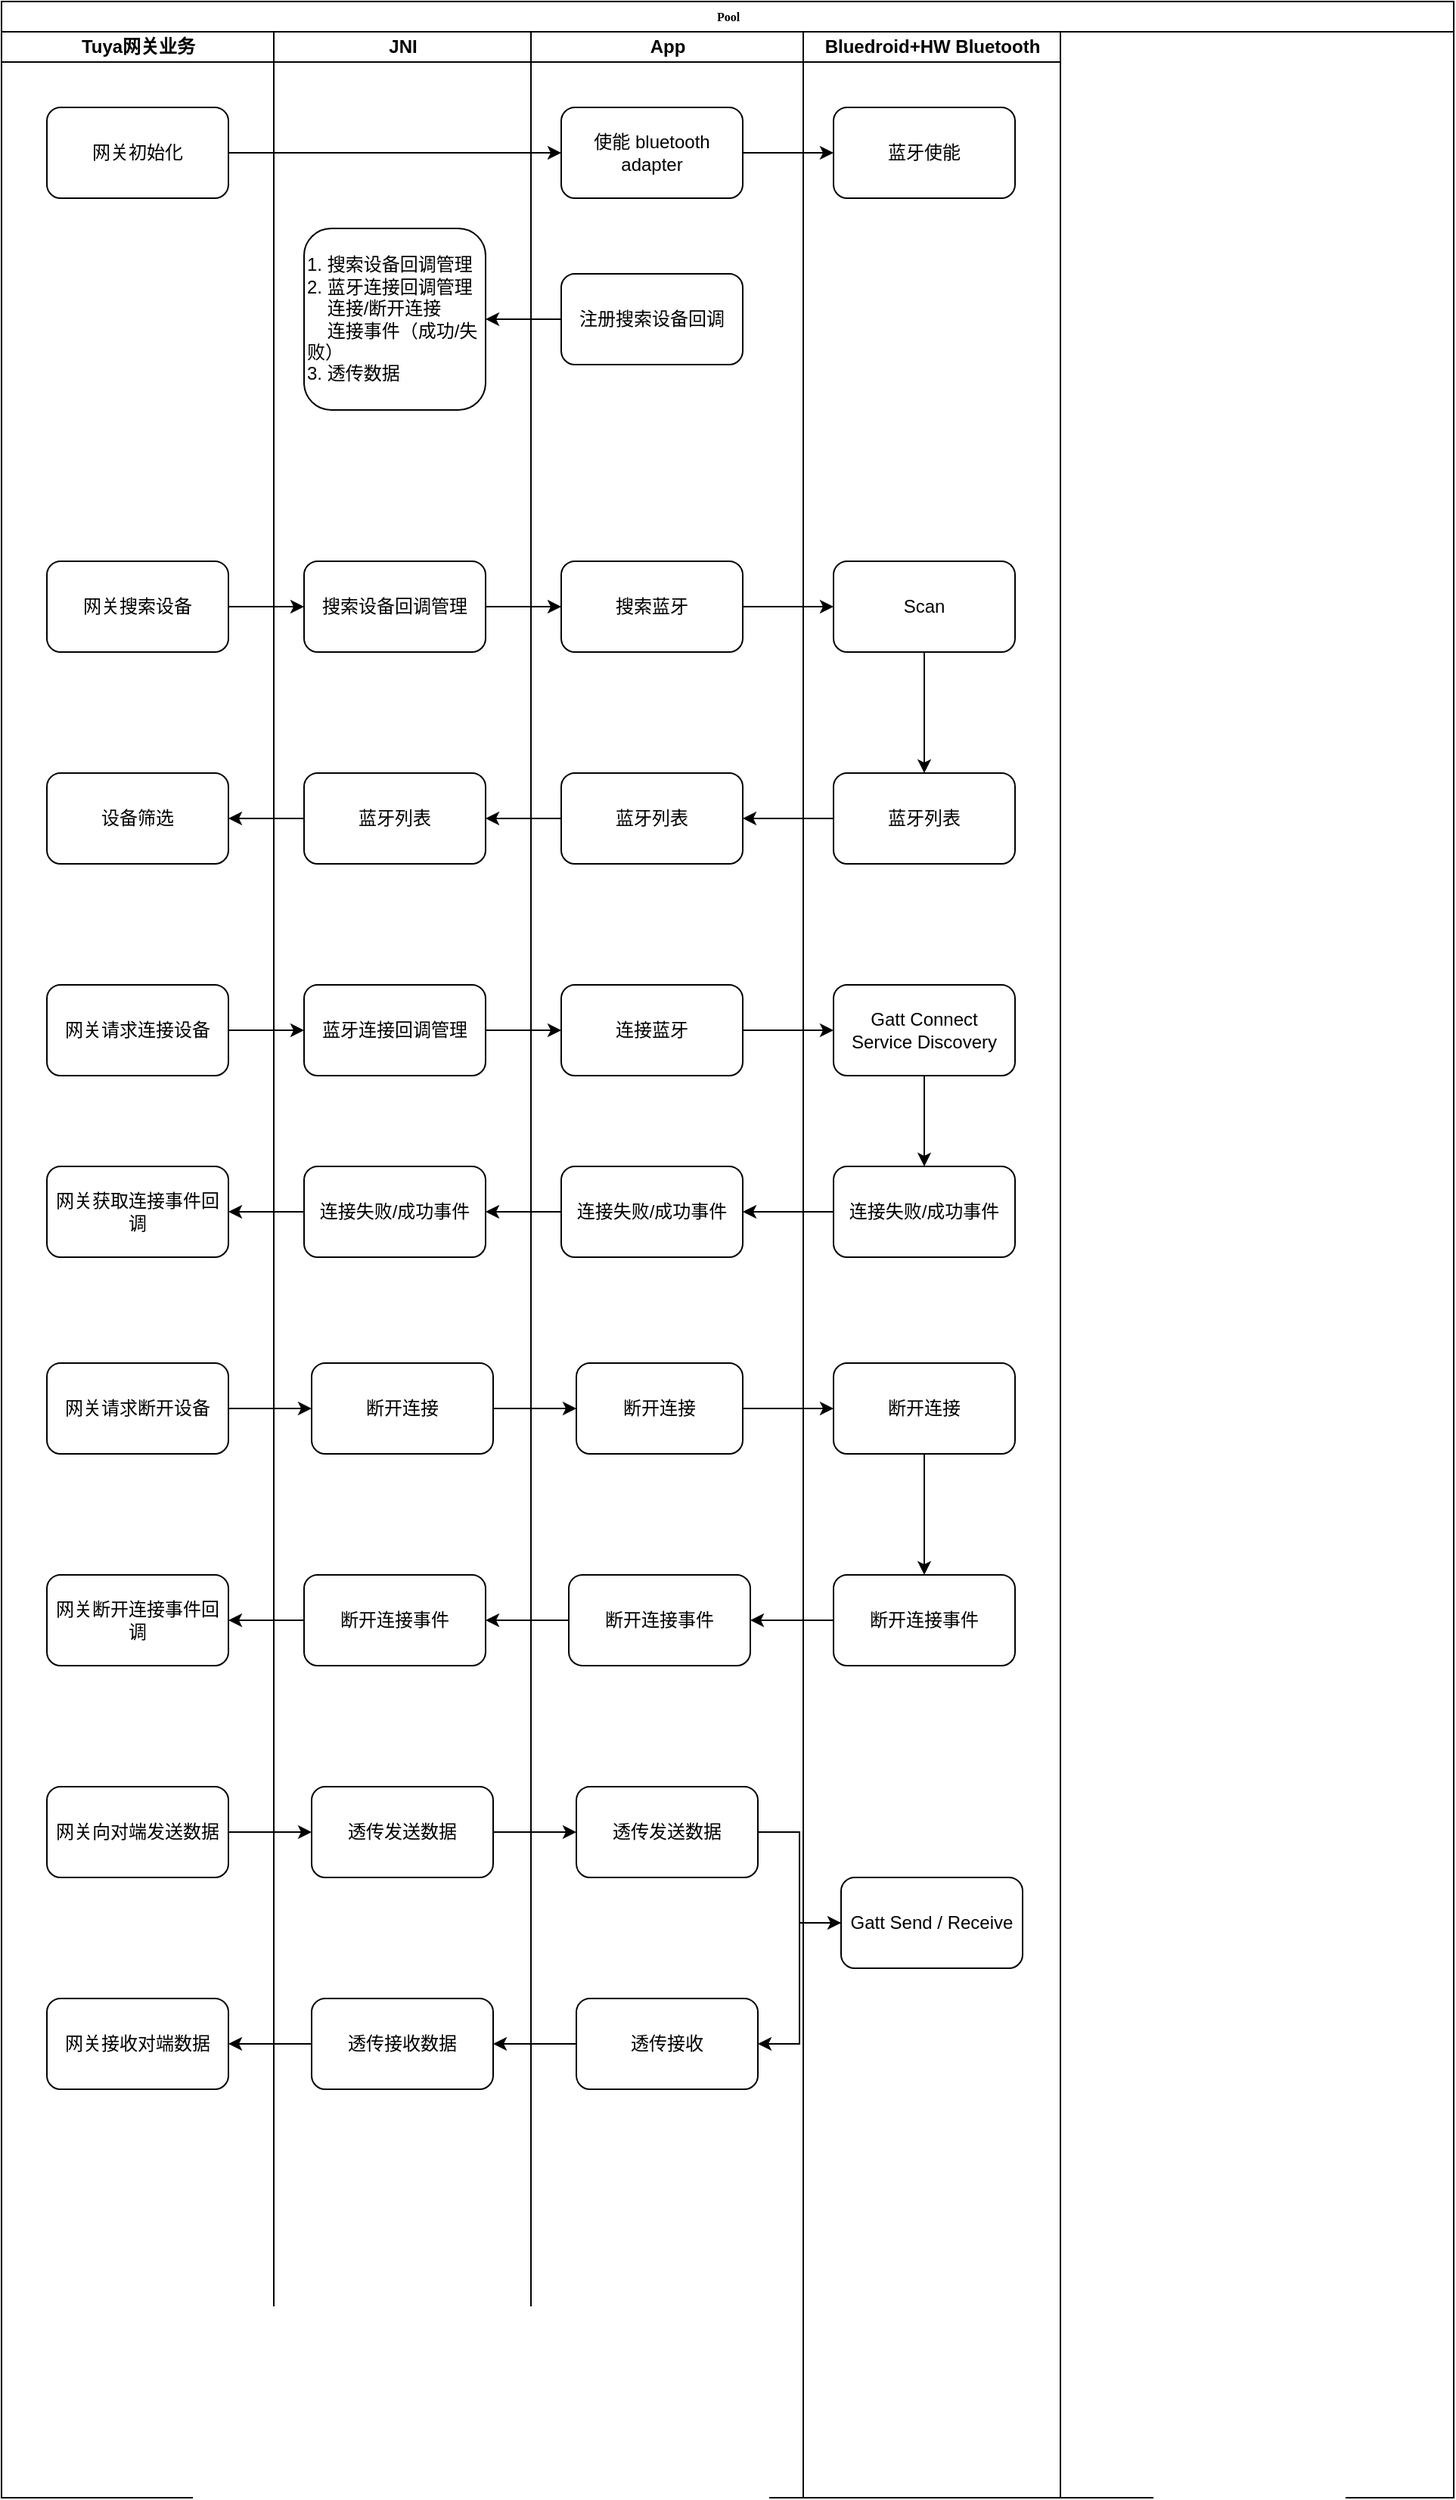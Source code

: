 <mxfile version="14.2.9" type="github">
  <diagram name="Page-1" id="74e2e168-ea6b-b213-b513-2b3c1d86103e">
    <mxGraphModel dx="1060" dy="733" grid="1" gridSize="10" guides="1" tooltips="1" connect="1" arrows="1" fold="1" page="1" pageScale="2" pageWidth="1100" pageHeight="850" background="#ffffff" math="0" shadow="0">
      <root>
        <mxCell id="0" />
        <mxCell id="1" parent="0" />
        <mxCell id="77e6c97f196da883-1" value="Pool" style="swimlane;html=1;childLayout=stackLayout;startSize=20;rounded=0;shadow=0;labelBackgroundColor=none;strokeWidth=1;fontFamily=Verdana;fontSize=8;align=center;" parent="1" vertex="1">
          <mxGeometry x="70" y="40" width="960" height="1650" as="geometry" />
        </mxCell>
        <mxCell id="77e6c97f196da883-2" value="Tuya网关业务" style="swimlane;html=1;startSize=20;" parent="77e6c97f196da883-1" vertex="1">
          <mxGeometry y="20" width="180" height="1630" as="geometry" />
        </mxCell>
        <mxCell id="au1W2-LvARbzi0Hy6lRk-4" value="网关初始化" style="rounded=1;whiteSpace=wrap;html=1;" vertex="1" parent="77e6c97f196da883-2">
          <mxGeometry x="30" y="50" width="120" height="60" as="geometry" />
        </mxCell>
        <mxCell id="au1W2-LvARbzi0Hy6lRk-7" value="网关搜索设备" style="rounded=1;whiteSpace=wrap;html=1;" vertex="1" parent="77e6c97f196da883-2">
          <mxGeometry x="30" y="350" width="120" height="60" as="geometry" />
        </mxCell>
        <mxCell id="au1W2-LvARbzi0Hy6lRk-31" value="设备筛选" style="whiteSpace=wrap;html=1;rounded=1;" vertex="1" parent="77e6c97f196da883-2">
          <mxGeometry x="30" y="490" width="120" height="60" as="geometry" />
        </mxCell>
        <mxCell id="au1W2-LvARbzi0Hy6lRk-60" value="网关获取连接事件回调" style="whiteSpace=wrap;html=1;rounded=1;" vertex="1" parent="77e6c97f196da883-2">
          <mxGeometry x="30" y="750" width="120" height="60" as="geometry" />
        </mxCell>
        <mxCell id="au1W2-LvARbzi0Hy6lRk-62" value="网关请求断开设备" style="whiteSpace=wrap;html=1;rounded=1;" vertex="1" parent="77e6c97f196da883-2">
          <mxGeometry x="30" y="880" width="120" height="60" as="geometry" />
        </mxCell>
        <mxCell id="au1W2-LvARbzi0Hy6lRk-83" value="网关断开连接事件回调" style="whiteSpace=wrap;html=1;rounded=1;" vertex="1" parent="77e6c97f196da883-2">
          <mxGeometry x="30" y="1020" width="120" height="60" as="geometry" />
        </mxCell>
        <mxCell id="au1W2-LvARbzi0Hy6lRk-99" value="网关接收对端数据" style="whiteSpace=wrap;html=1;rounded=1;" vertex="1" parent="77e6c97f196da883-2">
          <mxGeometry x="30" y="1300" width="120" height="60" as="geometry" />
        </mxCell>
        <mxCell id="77e6c97f196da883-4" value="JNI" style="swimlane;html=1;startSize=20;" parent="77e6c97f196da883-1" vertex="1">
          <mxGeometry x="180" y="20" width="170" height="1630" as="geometry" />
        </mxCell>
        <mxCell id="au1W2-LvARbzi0Hy6lRk-8" value="1. 搜索设备回调管理&lt;br&gt;2. 蓝牙连接回调管理&lt;br&gt;&amp;nbsp; &amp;nbsp; 连接/断开连接&lt;br&gt;&amp;nbsp; &amp;nbsp;&amp;nbsp;&lt;span style=&quot;text-align: center&quot;&gt;连接事件（成功/失败）&lt;br&gt;3. 透传数据&lt;br&gt;&lt;/span&gt;" style="rounded=1;whiteSpace=wrap;html=1;align=left;" vertex="1" parent="77e6c97f196da883-4">
          <mxGeometry x="20" y="130" width="120" height="120" as="geometry" />
        </mxCell>
        <mxCell id="au1W2-LvARbzi0Hy6lRk-11" value="搜索设备回调管理" style="rounded=1;whiteSpace=wrap;html=1;" vertex="1" parent="77e6c97f196da883-4">
          <mxGeometry x="20" y="350" width="120" height="60" as="geometry" />
        </mxCell>
        <mxCell id="au1W2-LvARbzi0Hy6lRk-29" value="蓝牙列表" style="whiteSpace=wrap;html=1;rounded=1;" vertex="1" parent="77e6c97f196da883-4">
          <mxGeometry x="20" y="490" width="120" height="60" as="geometry" />
        </mxCell>
        <mxCell id="au1W2-LvARbzi0Hy6lRk-48" value="蓝牙连接回调管理" style="whiteSpace=wrap;html=1;rounded=1;" vertex="1" parent="77e6c97f196da883-4">
          <mxGeometry x="20" y="630" width="120" height="60" as="geometry" />
        </mxCell>
        <mxCell id="au1W2-LvARbzi0Hy6lRk-58" value="连接失败/成功事件" style="whiteSpace=wrap;html=1;rounded=1;" vertex="1" parent="77e6c97f196da883-4">
          <mxGeometry x="20" y="750" width="120" height="60" as="geometry" />
        </mxCell>
        <mxCell id="au1W2-LvARbzi0Hy6lRk-71" value="断开连接" style="whiteSpace=wrap;html=1;rounded=1;" vertex="1" parent="77e6c97f196da883-4">
          <mxGeometry x="25" y="880" width="120" height="60" as="geometry" />
        </mxCell>
        <mxCell id="au1W2-LvARbzi0Hy6lRk-81" value="断开连接事件" style="whiteSpace=wrap;html=1;rounded=1;" vertex="1" parent="77e6c97f196da883-4">
          <mxGeometry x="20" y="1020" width="120" height="60" as="geometry" />
        </mxCell>
        <mxCell id="au1W2-LvARbzi0Hy6lRk-88" value="透传发送数据" style="whiteSpace=wrap;html=1;rounded=1;" vertex="1" parent="77e6c97f196da883-4">
          <mxGeometry x="25" y="1160" width="120" height="60" as="geometry" />
        </mxCell>
        <mxCell id="au1W2-LvARbzi0Hy6lRk-97" value="透传接收数据" style="whiteSpace=wrap;html=1;rounded=1;" vertex="1" parent="77e6c97f196da883-4">
          <mxGeometry x="25" y="1300" width="120" height="60" as="geometry" />
        </mxCell>
        <mxCell id="77e6c97f196da883-7" value="App" style="swimlane;html=1;startSize=20;" parent="77e6c97f196da883-1" vertex="1">
          <mxGeometry x="350" y="20" width="180" height="1630" as="geometry" />
        </mxCell>
        <mxCell id="au1W2-LvARbzi0Hy6lRk-5" value="使能 bluetooth adapter" style="rounded=1;whiteSpace=wrap;html=1;" vertex="1" parent="77e6c97f196da883-7">
          <mxGeometry x="20" y="50" width="120" height="60" as="geometry" />
        </mxCell>
        <mxCell id="au1W2-LvARbzi0Hy6lRk-9" value="注册搜索设备回调" style="rounded=1;whiteSpace=wrap;html=1;" vertex="1" parent="77e6c97f196da883-7">
          <mxGeometry x="20" y="160" width="120" height="60" as="geometry" />
        </mxCell>
        <mxCell id="au1W2-LvARbzi0Hy6lRk-18" value="搜索蓝牙" style="rounded=1;whiteSpace=wrap;html=1;" vertex="1" parent="77e6c97f196da883-7">
          <mxGeometry x="20" y="350" width="120" height="60" as="geometry" />
        </mxCell>
        <mxCell id="au1W2-LvARbzi0Hy6lRk-27" value="蓝牙列表" style="whiteSpace=wrap;html=1;rounded=1;" vertex="1" parent="77e6c97f196da883-7">
          <mxGeometry x="20" y="490" width="120" height="60" as="geometry" />
        </mxCell>
        <mxCell id="au1W2-LvARbzi0Hy6lRk-50" value="连接蓝牙" style="whiteSpace=wrap;html=1;rounded=1;" vertex="1" parent="77e6c97f196da883-7">
          <mxGeometry x="20" y="630" width="120" height="60" as="geometry" />
        </mxCell>
        <mxCell id="au1W2-LvARbzi0Hy6lRk-56" value="连接失败/成功事件" style="whiteSpace=wrap;html=1;rounded=1;" vertex="1" parent="77e6c97f196da883-7">
          <mxGeometry x="20" y="750" width="120" height="60" as="geometry" />
        </mxCell>
        <mxCell id="au1W2-LvARbzi0Hy6lRk-73" value="断开连接" style="whiteSpace=wrap;html=1;rounded=1;" vertex="1" parent="77e6c97f196da883-7">
          <mxGeometry x="30" y="880" width="110" height="60" as="geometry" />
        </mxCell>
        <mxCell id="au1W2-LvARbzi0Hy6lRk-79" value="断开连接事件" style="whiteSpace=wrap;html=1;rounded=1;" vertex="1" parent="77e6c97f196da883-7">
          <mxGeometry x="25" y="1020" width="120" height="60" as="geometry" />
        </mxCell>
        <mxCell id="au1W2-LvARbzi0Hy6lRk-90" value="透传发送数据" style="whiteSpace=wrap;html=1;rounded=1;" vertex="1" parent="77e6c97f196da883-7">
          <mxGeometry x="30" y="1160" width="120" height="60" as="geometry" />
        </mxCell>
        <mxCell id="au1W2-LvARbzi0Hy6lRk-2" value="Bluedroid+HW Bluetooth" style="swimlane;html=1;startSize=20;" vertex="1" parent="77e6c97f196da883-1">
          <mxGeometry x="530" y="20" width="170" height="1630" as="geometry">
            <mxRectangle x="500" y="20" width="30" height="730" as="alternateBounds" />
          </mxGeometry>
        </mxCell>
        <mxCell id="au1W2-LvARbzi0Hy6lRk-16" value="蓝牙使能" style="rounded=1;whiteSpace=wrap;html=1;" vertex="1" parent="au1W2-LvARbzi0Hy6lRk-2">
          <mxGeometry x="20" y="50" width="120" height="60" as="geometry" />
        </mxCell>
        <mxCell id="au1W2-LvARbzi0Hy6lRk-19" value="Scan" style="rounded=1;whiteSpace=wrap;html=1;" vertex="1" parent="au1W2-LvARbzi0Hy6lRk-2">
          <mxGeometry x="20" y="350" width="120" height="60" as="geometry" />
        </mxCell>
        <mxCell id="au1W2-LvARbzi0Hy6lRk-25" value="蓝牙列表" style="whiteSpace=wrap;html=1;rounded=1;" vertex="1" parent="au1W2-LvARbzi0Hy6lRk-2">
          <mxGeometry x="20" y="490" width="120" height="60" as="geometry" />
        </mxCell>
        <mxCell id="au1W2-LvARbzi0Hy6lRk-26" value="" style="edgeStyle=orthogonalEdgeStyle;rounded=0;orthogonalLoop=1;jettySize=auto;html=1;" edge="1" parent="au1W2-LvARbzi0Hy6lRk-2" source="au1W2-LvARbzi0Hy6lRk-19" target="au1W2-LvARbzi0Hy6lRk-25">
          <mxGeometry relative="1" as="geometry" />
        </mxCell>
        <mxCell id="au1W2-LvARbzi0Hy6lRk-52" value="Gatt Connect&lt;br&gt;Service Discovery" style="whiteSpace=wrap;html=1;rounded=1;" vertex="1" parent="au1W2-LvARbzi0Hy6lRk-2">
          <mxGeometry x="20" y="630" width="120" height="60" as="geometry" />
        </mxCell>
        <mxCell id="au1W2-LvARbzi0Hy6lRk-54" value="连接失败/成功事件" style="whiteSpace=wrap;html=1;rounded=1;" vertex="1" parent="au1W2-LvARbzi0Hy6lRk-2">
          <mxGeometry x="20" y="750" width="120" height="60" as="geometry" />
        </mxCell>
        <mxCell id="au1W2-LvARbzi0Hy6lRk-55" value="" style="edgeStyle=orthogonalEdgeStyle;rounded=0;orthogonalLoop=1;jettySize=auto;html=1;" edge="1" parent="au1W2-LvARbzi0Hy6lRk-2" source="au1W2-LvARbzi0Hy6lRk-52" target="au1W2-LvARbzi0Hy6lRk-54">
          <mxGeometry relative="1" as="geometry" />
        </mxCell>
        <mxCell id="au1W2-LvARbzi0Hy6lRk-75" value="断开连接" style="whiteSpace=wrap;html=1;rounded=1;" vertex="1" parent="au1W2-LvARbzi0Hy6lRk-2">
          <mxGeometry x="20" y="880" width="120" height="60" as="geometry" />
        </mxCell>
        <mxCell id="au1W2-LvARbzi0Hy6lRk-92" value="Gatt Send / Receive" style="whiteSpace=wrap;html=1;rounded=1;" vertex="1" parent="au1W2-LvARbzi0Hy6lRk-2">
          <mxGeometry x="25" y="1220" width="120" height="60" as="geometry" />
        </mxCell>
        <mxCell id="au1W2-LvARbzi0Hy6lRk-6" value="" style="endArrow=classic;html=1;exitX=1;exitY=0.5;exitDx=0;exitDy=0;" edge="1" parent="77e6c97f196da883-1" source="au1W2-LvARbzi0Hy6lRk-4" target="au1W2-LvARbzi0Hy6lRk-5">
          <mxGeometry width="50" height="50" relative="1" as="geometry">
            <mxPoint x="280" y="180" as="sourcePoint" />
            <mxPoint x="200" y="110" as="targetPoint" />
          </mxGeometry>
        </mxCell>
        <mxCell id="au1W2-LvARbzi0Hy6lRk-10" value="" style="endArrow=classic;html=1;exitX=0;exitY=0.5;exitDx=0;exitDy=0;entryX=1;entryY=0.5;entryDx=0;entryDy=0;" edge="1" parent="77e6c97f196da883-1" source="au1W2-LvARbzi0Hy6lRk-9" target="au1W2-LvARbzi0Hy6lRk-8">
          <mxGeometry width="50" height="50" relative="1" as="geometry">
            <mxPoint x="300" y="230" as="sourcePoint" />
            <mxPoint x="350" y="180" as="targetPoint" />
          </mxGeometry>
        </mxCell>
        <mxCell id="au1W2-LvARbzi0Hy6lRk-12" value="" style="endArrow=classic;html=1;exitX=1;exitY=0.5;exitDx=0;exitDy=0;entryX=0;entryY=0.5;entryDx=0;entryDy=0;" edge="1" parent="77e6c97f196da883-1" source="au1W2-LvARbzi0Hy6lRk-7" target="au1W2-LvARbzi0Hy6lRk-11">
          <mxGeometry width="50" height="50" relative="1" as="geometry">
            <mxPoint x="70" y="410" as="sourcePoint" />
            <mxPoint x="120" y="360" as="targetPoint" />
          </mxGeometry>
        </mxCell>
        <mxCell id="au1W2-LvARbzi0Hy6lRk-17" style="edgeStyle=orthogonalEdgeStyle;rounded=0;orthogonalLoop=1;jettySize=auto;html=1;exitX=1;exitY=0.5;exitDx=0;exitDy=0;entryX=0;entryY=0.5;entryDx=0;entryDy=0;" edge="1" parent="77e6c97f196da883-1" source="au1W2-LvARbzi0Hy6lRk-5" target="au1W2-LvARbzi0Hy6lRk-16">
          <mxGeometry relative="1" as="geometry" />
        </mxCell>
        <mxCell id="au1W2-LvARbzi0Hy6lRk-20" style="edgeStyle=orthogonalEdgeStyle;rounded=0;orthogonalLoop=1;jettySize=auto;html=1;exitX=1;exitY=0.5;exitDx=0;exitDy=0;" edge="1" parent="77e6c97f196da883-1" source="au1W2-LvARbzi0Hy6lRk-11" target="au1W2-LvARbzi0Hy6lRk-18">
          <mxGeometry relative="1" as="geometry" />
        </mxCell>
        <mxCell id="au1W2-LvARbzi0Hy6lRk-21" style="edgeStyle=orthogonalEdgeStyle;rounded=0;orthogonalLoop=1;jettySize=auto;html=1;exitX=1;exitY=0.5;exitDx=0;exitDy=0;entryX=0;entryY=0.5;entryDx=0;entryDy=0;" edge="1" parent="77e6c97f196da883-1" source="au1W2-LvARbzi0Hy6lRk-18" target="au1W2-LvARbzi0Hy6lRk-19">
          <mxGeometry relative="1" as="geometry" />
        </mxCell>
        <mxCell id="au1W2-LvARbzi0Hy6lRk-30" value="" style="edgeStyle=orthogonalEdgeStyle;rounded=0;orthogonalLoop=1;jettySize=auto;html=1;" edge="1" parent="77e6c97f196da883-1" source="au1W2-LvARbzi0Hy6lRk-27" target="au1W2-LvARbzi0Hy6lRk-29">
          <mxGeometry relative="1" as="geometry" />
        </mxCell>
        <mxCell id="au1W2-LvARbzi0Hy6lRk-32" value="" style="edgeStyle=orthogonalEdgeStyle;rounded=0;orthogonalLoop=1;jettySize=auto;html=1;" edge="1" parent="77e6c97f196da883-1" source="au1W2-LvARbzi0Hy6lRk-29" target="au1W2-LvARbzi0Hy6lRk-31">
          <mxGeometry relative="1" as="geometry" />
        </mxCell>
        <mxCell id="au1W2-LvARbzi0Hy6lRk-51" value="" style="edgeStyle=orthogonalEdgeStyle;rounded=0;orthogonalLoop=1;jettySize=auto;html=1;" edge="1" parent="77e6c97f196da883-1" source="au1W2-LvARbzi0Hy6lRk-48" target="au1W2-LvARbzi0Hy6lRk-50">
          <mxGeometry relative="1" as="geometry" />
        </mxCell>
        <mxCell id="au1W2-LvARbzi0Hy6lRk-28" value="" style="edgeStyle=orthogonalEdgeStyle;rounded=0;orthogonalLoop=1;jettySize=auto;html=1;" edge="1" parent="77e6c97f196da883-1" source="au1W2-LvARbzi0Hy6lRk-25" target="au1W2-LvARbzi0Hy6lRk-27">
          <mxGeometry relative="1" as="geometry" />
        </mxCell>
        <mxCell id="au1W2-LvARbzi0Hy6lRk-53" value="" style="edgeStyle=orthogonalEdgeStyle;rounded=0;orthogonalLoop=1;jettySize=auto;html=1;" edge="1" parent="77e6c97f196da883-1" source="au1W2-LvARbzi0Hy6lRk-50" target="au1W2-LvARbzi0Hy6lRk-52">
          <mxGeometry relative="1" as="geometry" />
        </mxCell>
        <mxCell id="au1W2-LvARbzi0Hy6lRk-57" value="" style="edgeStyle=orthogonalEdgeStyle;rounded=0;orthogonalLoop=1;jettySize=auto;html=1;" edge="1" parent="77e6c97f196da883-1" source="au1W2-LvARbzi0Hy6lRk-54" target="au1W2-LvARbzi0Hy6lRk-56">
          <mxGeometry relative="1" as="geometry" />
        </mxCell>
        <mxCell id="au1W2-LvARbzi0Hy6lRk-59" value="" style="edgeStyle=orthogonalEdgeStyle;rounded=0;orthogonalLoop=1;jettySize=auto;html=1;" edge="1" parent="77e6c97f196da883-1" source="au1W2-LvARbzi0Hy6lRk-56" target="au1W2-LvARbzi0Hy6lRk-58">
          <mxGeometry relative="1" as="geometry" />
        </mxCell>
        <mxCell id="au1W2-LvARbzi0Hy6lRk-61" value="" style="edgeStyle=orthogonalEdgeStyle;rounded=0;orthogonalLoop=1;jettySize=auto;html=1;" edge="1" parent="77e6c97f196da883-1" source="au1W2-LvARbzi0Hy6lRk-58" target="au1W2-LvARbzi0Hy6lRk-60">
          <mxGeometry relative="1" as="geometry" />
        </mxCell>
        <mxCell id="au1W2-LvARbzi0Hy6lRk-72" value="" style="edgeStyle=orthogonalEdgeStyle;rounded=0;orthogonalLoop=1;jettySize=auto;html=1;" edge="1" parent="77e6c97f196da883-1" source="au1W2-LvARbzi0Hy6lRk-62" target="au1W2-LvARbzi0Hy6lRk-71">
          <mxGeometry relative="1" as="geometry" />
        </mxCell>
        <mxCell id="au1W2-LvARbzi0Hy6lRk-74" style="edgeStyle=orthogonalEdgeStyle;rounded=0;orthogonalLoop=1;jettySize=auto;html=1;exitX=1;exitY=0.5;exitDx=0;exitDy=0;" edge="1" parent="77e6c97f196da883-1" source="au1W2-LvARbzi0Hy6lRk-71" target="au1W2-LvARbzi0Hy6lRk-73">
          <mxGeometry relative="1" as="geometry" />
        </mxCell>
        <mxCell id="au1W2-LvARbzi0Hy6lRk-76" style="edgeStyle=orthogonalEdgeStyle;rounded=0;orthogonalLoop=1;jettySize=auto;html=1;" edge="1" parent="77e6c97f196da883-1" source="au1W2-LvARbzi0Hy6lRk-73" target="au1W2-LvARbzi0Hy6lRk-75">
          <mxGeometry relative="1" as="geometry" />
        </mxCell>
        <mxCell id="au1W2-LvARbzi0Hy6lRk-82" value="" style="edgeStyle=orthogonalEdgeStyle;rounded=0;orthogonalLoop=1;jettySize=auto;html=1;" edge="1" parent="77e6c97f196da883-1" source="au1W2-LvARbzi0Hy6lRk-79" target="au1W2-LvARbzi0Hy6lRk-81">
          <mxGeometry relative="1" as="geometry" />
        </mxCell>
        <mxCell id="au1W2-LvARbzi0Hy6lRk-84" value="" style="edgeStyle=orthogonalEdgeStyle;rounded=0;orthogonalLoop=1;jettySize=auto;html=1;" edge="1" parent="77e6c97f196da883-1" source="au1W2-LvARbzi0Hy6lRk-81" target="au1W2-LvARbzi0Hy6lRk-83">
          <mxGeometry relative="1" as="geometry" />
        </mxCell>
        <mxCell id="au1W2-LvARbzi0Hy6lRk-91" value="" style="edgeStyle=orthogonalEdgeStyle;rounded=0;orthogonalLoop=1;jettySize=auto;html=1;" edge="1" parent="77e6c97f196da883-1" source="au1W2-LvARbzi0Hy6lRk-88" target="au1W2-LvARbzi0Hy6lRk-90">
          <mxGeometry relative="1" as="geometry" />
        </mxCell>
        <mxCell id="au1W2-LvARbzi0Hy6lRk-93" value="" style="edgeStyle=orthogonalEdgeStyle;rounded=0;orthogonalLoop=1;jettySize=auto;html=1;" edge="1" parent="77e6c97f196da883-1" source="au1W2-LvARbzi0Hy6lRk-90" target="au1W2-LvARbzi0Hy6lRk-92">
          <mxGeometry relative="1" as="geometry" />
        </mxCell>
        <mxCell id="au1W2-LvARbzi0Hy6lRk-100" value="" style="edgeStyle=orthogonalEdgeStyle;rounded=0;orthogonalLoop=1;jettySize=auto;html=1;" edge="1" parent="77e6c97f196da883-1" source="au1W2-LvARbzi0Hy6lRk-97" target="au1W2-LvARbzi0Hy6lRk-99">
          <mxGeometry relative="1" as="geometry" />
        </mxCell>
        <mxCell id="au1W2-LvARbzi0Hy6lRk-49" style="edgeStyle=orthogonalEdgeStyle;rounded=0;orthogonalLoop=1;jettySize=auto;html=1;exitX=1;exitY=0.5;exitDx=0;exitDy=0;entryX=0;entryY=0.5;entryDx=0;entryDy=0;" edge="1" parent="1" source="au1W2-LvARbzi0Hy6lRk-33" target="au1W2-LvARbzi0Hy6lRk-48">
          <mxGeometry relative="1" as="geometry" />
        </mxCell>
        <mxCell id="au1W2-LvARbzi0Hy6lRk-33" value="网关请求连接设备" style="whiteSpace=wrap;html=1;rounded=1;" vertex="1" parent="1">
          <mxGeometry x="100" y="690" width="120" height="60" as="geometry" />
        </mxCell>
        <mxCell id="au1W2-LvARbzi0Hy6lRk-80" value="" style="edgeStyle=orthogonalEdgeStyle;rounded=0;orthogonalLoop=1;jettySize=auto;html=1;" edge="1" parent="1" source="au1W2-LvARbzi0Hy6lRk-77" target="au1W2-LvARbzi0Hy6lRk-79">
          <mxGeometry relative="1" as="geometry" />
        </mxCell>
        <mxCell id="au1W2-LvARbzi0Hy6lRk-77" value="断开连接事件" style="whiteSpace=wrap;html=1;rounded=1;" vertex="1" parent="1">
          <mxGeometry x="620" y="1080" width="120" height="60" as="geometry" />
        </mxCell>
        <mxCell id="au1W2-LvARbzi0Hy6lRk-78" value="" style="edgeStyle=orthogonalEdgeStyle;rounded=0;orthogonalLoop=1;jettySize=auto;html=1;" edge="1" parent="1" source="au1W2-LvARbzi0Hy6lRk-75" target="au1W2-LvARbzi0Hy6lRk-77">
          <mxGeometry relative="1" as="geometry" />
        </mxCell>
        <mxCell id="au1W2-LvARbzi0Hy6lRk-89" value="" style="edgeStyle=orthogonalEdgeStyle;rounded=0;orthogonalLoop=1;jettySize=auto;html=1;" edge="1" parent="1" source="au1W2-LvARbzi0Hy6lRk-85" target="au1W2-LvARbzi0Hy6lRk-88">
          <mxGeometry relative="1" as="geometry" />
        </mxCell>
        <mxCell id="au1W2-LvARbzi0Hy6lRk-85" value="网关向对端发送数据" style="whiteSpace=wrap;html=1;rounded=1;" vertex="1" parent="1">
          <mxGeometry x="100" y="1220" width="120" height="60" as="geometry" />
        </mxCell>
        <mxCell id="au1W2-LvARbzi0Hy6lRk-98" value="" style="edgeStyle=orthogonalEdgeStyle;rounded=0;orthogonalLoop=1;jettySize=auto;html=1;" edge="1" parent="1" source="au1W2-LvARbzi0Hy6lRk-94" target="au1W2-LvARbzi0Hy6lRk-97">
          <mxGeometry relative="1" as="geometry" />
        </mxCell>
        <mxCell id="au1W2-LvARbzi0Hy6lRk-94" value="透传接收" style="whiteSpace=wrap;html=1;rounded=1;" vertex="1" parent="1">
          <mxGeometry x="450" y="1360" width="120" height="60" as="geometry" />
        </mxCell>
        <mxCell id="au1W2-LvARbzi0Hy6lRk-96" style="edgeStyle=orthogonalEdgeStyle;rounded=0;orthogonalLoop=1;jettySize=auto;html=1;entryX=1;entryY=0.5;entryDx=0;entryDy=0;" edge="1" parent="1" source="au1W2-LvARbzi0Hy6lRk-92" target="au1W2-LvARbzi0Hy6lRk-94">
          <mxGeometry relative="1" as="geometry" />
        </mxCell>
      </root>
    </mxGraphModel>
  </diagram>
</mxfile>
